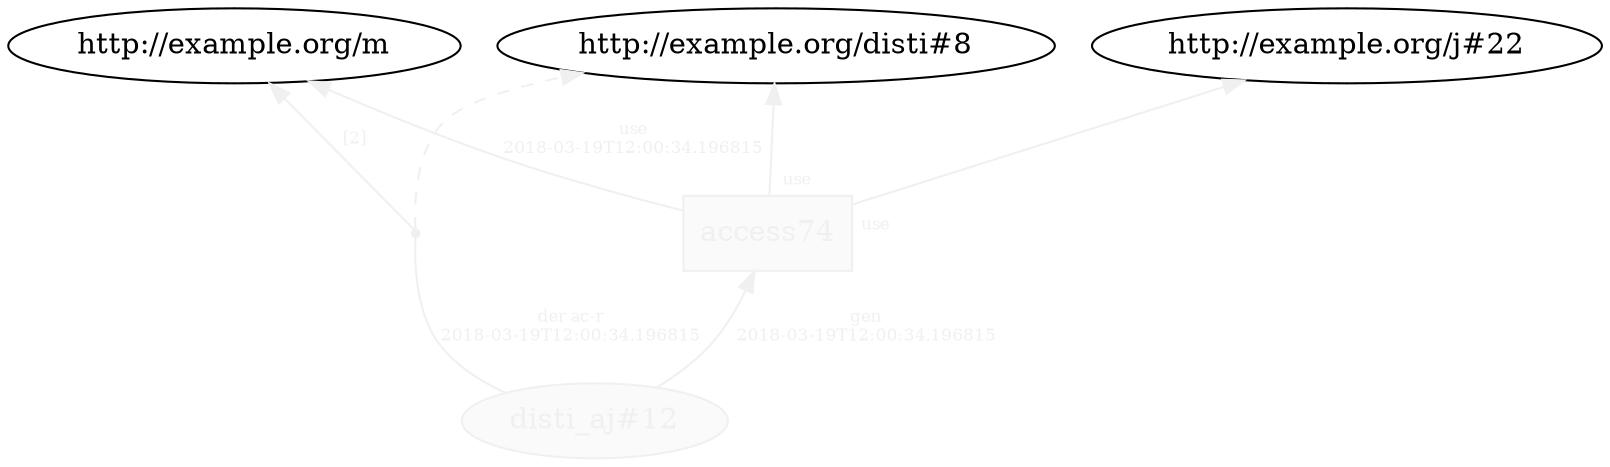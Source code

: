 digraph "PROV" { size="16,12"; rankdir="BT";
"http://example.org/disti_aj#12" [fillcolor="#FAFAFA",color="#F0F0F0",style="filled",fontcolor="#F0F0F0",label="disti_aj#12",URL="http://example.org/disti_aj#12"]
"http://example.org/access74" [fillcolor="#FAFAFA",color="#F0F0F0",shape="polygon",sides="4",style="filled",fontcolor="#F0F0F0",label="access74",URL="http://example.org/access74"]
"bn0" [shape="point",label="",fontcolor="#F0F0F0",color="#F0F0F0"]
"http://example.org/disti_aj#12" -> "bn0" [fontsize="8",distance="1.5",angle="60.0",rotation="20",label="der ac-r
2018-03-19T12:00:34.196815",arrowhead="none",fontcolor="#F0F0F0",color="#F0F0F0"]
"bn0" -> "http://example.org/disti#8" [style="dashed",fontcolor="#F0F0F0",color="#F0F0F0"]
"bn0" -> "http://example.org/m" [fontsize="8",distance="1.5",angle="60.0",rotation="20",label="[2]",fontcolor="#F0F0F0",color="#F0F0F0"]
"http://example.org/access74" -> "http://example.org/disti#8" [labelfontsize="8",labeldistance="1.5",labelangle="60.0",rotation="20",taillabel="use",fontcolor="#F0F0F0",color="#F0F0F0"]
"http://example.org/access74" -> "http://example.org/j#22" [labelfontsize="8",labeldistance="1.5",labelangle="60.0",rotation="20",taillabel="use",fontcolor="#F0F0F0",color="#F0F0F0"]
"http://example.org/access74" -> "http://example.org/m" [fontsize="8",distance="1.5",angle="60.0",rotation="20",label="use
2018-03-19T12:00:34.196815",fontcolor="#F0F0F0",color="#F0F0F0"]
"http://example.org/disti_aj#12" -> "http://example.org/access74" [fontsize="8",distance="1.5",angle="60.0",rotation="20",label="gen
2018-03-19T12:00:34.196815",fontcolor="#F0F0F0",color="#F0F0F0"]
}